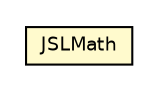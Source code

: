 #!/usr/local/bin/dot
#
# Class diagram 
# Generated by UMLGraph version 5.4 (http://www.umlgraph.org/)
#

digraph G {
	edge [fontname="Helvetica",fontsize=10,labelfontname="Helvetica",labelfontsize=10];
	node [fontname="Helvetica",fontsize=10,shape=plaintext];
	nodesep=0.25;
	ranksep=0.5;
	// jsl.utilities.math.JSLMath
	c111772 [label=<<table title="jsl.utilities.math.JSLMath" border="0" cellborder="1" cellspacing="0" cellpadding="2" port="p" bgcolor="lemonChiffon" href="./JSLMath.html">
		<tr><td><table border="0" cellspacing="0" cellpadding="1">
<tr><td align="center" balign="center"> JSLMath </td></tr>
		</table></td></tr>
		</table>>, URL="./JSLMath.html", fontname="Helvetica", fontcolor="black", fontsize=9.0];
}

